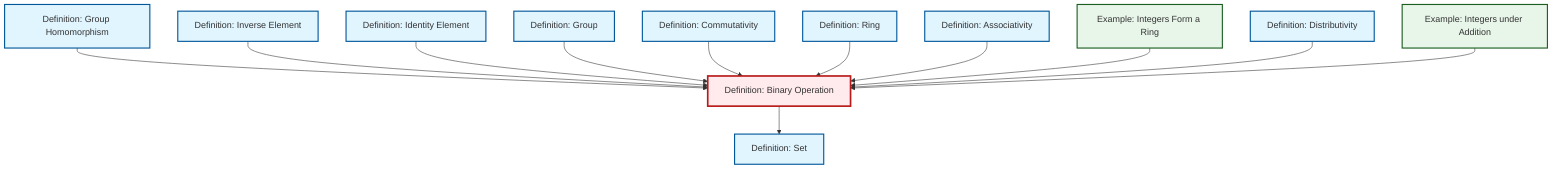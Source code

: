 graph TD
    classDef definition fill:#e1f5fe,stroke:#01579b,stroke-width:2px
    classDef theorem fill:#f3e5f5,stroke:#4a148c,stroke-width:2px
    classDef axiom fill:#fff3e0,stroke:#e65100,stroke-width:2px
    classDef example fill:#e8f5e9,stroke:#1b5e20,stroke-width:2px
    classDef current fill:#ffebee,stroke:#b71c1c,stroke-width:3px
    def-commutativity["Definition: Commutativity"]:::definition
    ex-integers-ring["Example: Integers Form a Ring"]:::example
    def-identity-element["Definition: Identity Element"]:::definition
    def-inverse-element["Definition: Inverse Element"]:::definition
    def-binary-operation["Definition: Binary Operation"]:::definition
    def-set["Definition: Set"]:::definition
    ex-integers-addition["Example: Integers under Addition"]:::example
    def-associativity["Definition: Associativity"]:::definition
    def-homomorphism["Definition: Group Homomorphism"]:::definition
    def-ring["Definition: Ring"]:::definition
    def-group["Definition: Group"]:::definition
    def-distributivity["Definition: Distributivity"]:::definition
    def-homomorphism --> def-binary-operation
    def-inverse-element --> def-binary-operation
    def-identity-element --> def-binary-operation
    def-group --> def-binary-operation
    def-binary-operation --> def-set
    def-commutativity --> def-binary-operation
    def-ring --> def-binary-operation
    def-associativity --> def-binary-operation
    ex-integers-ring --> def-binary-operation
    def-distributivity --> def-binary-operation
    ex-integers-addition --> def-binary-operation
    class def-binary-operation current